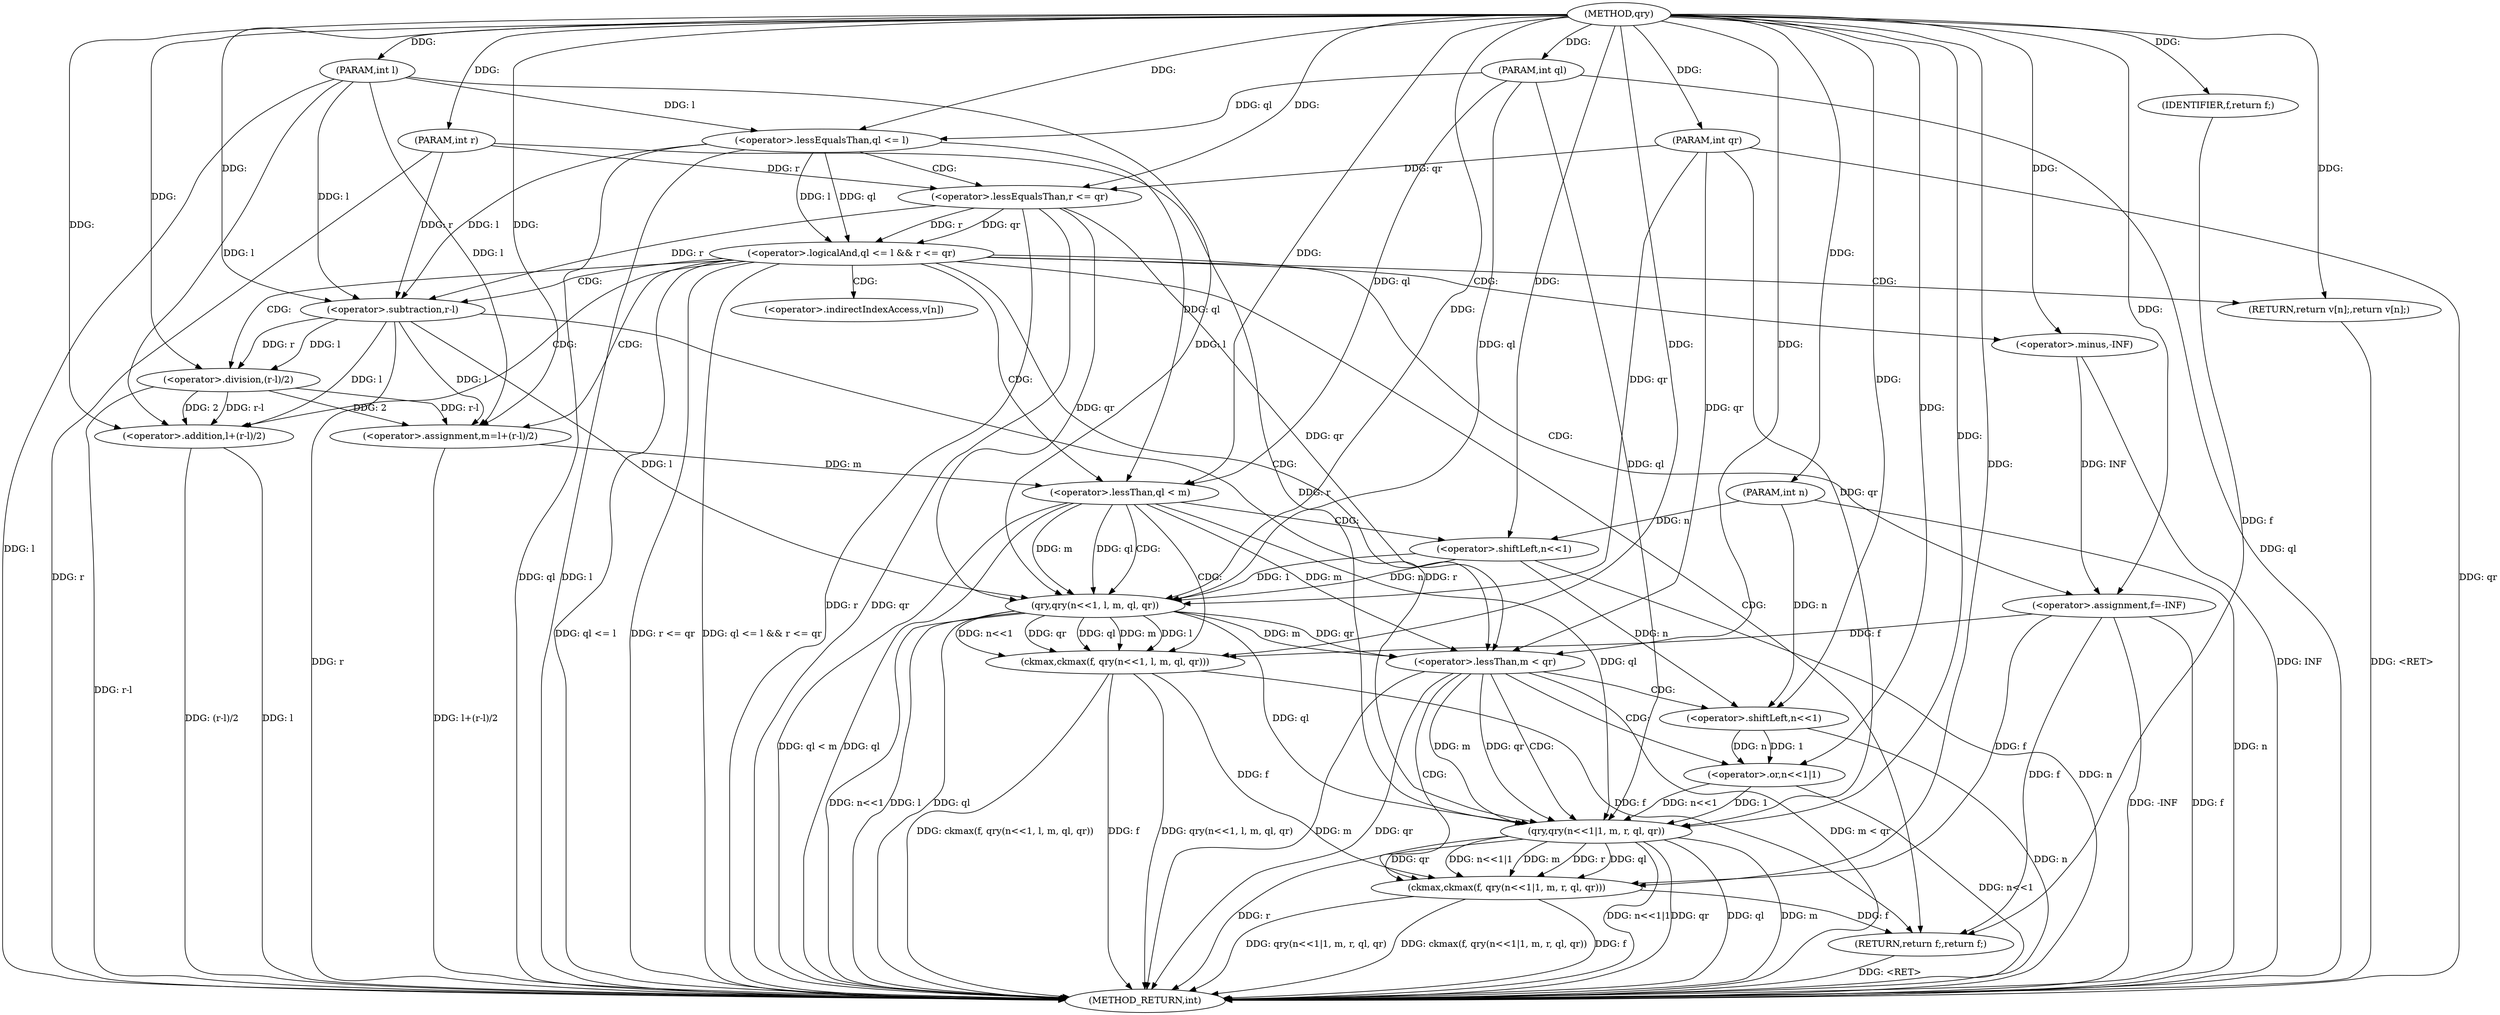 digraph "qry" {  
"1000311" [label = "(METHOD,qry)" ]
"1000377" [label = "(METHOD_RETURN,int)" ]
"1000312" [label = "(PARAM,int n)" ]
"1000313" [label = "(PARAM,int l)" ]
"1000314" [label = "(PARAM,int r)" ]
"1000315" [label = "(PARAM,int ql)" ]
"1000316" [label = "(PARAM,int qr)" ]
"1000331" [label = "(<operator>.assignment,m=l+(r-l)/2)" ]
"1000341" [label = "(<operator>.assignment,f=-INF)" ]
"1000375" [label = "(RETURN,return f;,return f;)" ]
"1000319" [label = "(<operator>.logicalAnd,ql <= l && r <= qr)" ]
"1000326" [label = "(RETURN,return v[n];,return v[n];)" ]
"1000346" [label = "(<operator>.lessThan,ql < m)" ]
"1000349" [label = "(ckmax,ckmax(f, qry(n<<1, l, m, ql, qr)))" ]
"1000360" [label = "(<operator>.lessThan,m < qr)" ]
"1000363" [label = "(ckmax,ckmax(f, qry(n<<1|1, m, r, ql, qr)))" ]
"1000376" [label = "(IDENTIFIER,f,return f;)" ]
"1000333" [label = "(<operator>.addition,l+(r-l)/2)" ]
"1000343" [label = "(<operator>.minus,-INF)" ]
"1000320" [label = "(<operator>.lessEqualsThan,ql <= l)" ]
"1000323" [label = "(<operator>.lessEqualsThan,r <= qr)" ]
"1000335" [label = "(<operator>.division,(r-l)/2)" ]
"1000351" [label = "(qry,qry(n<<1, l, m, ql, qr))" ]
"1000365" [label = "(qry,qry(n<<1|1, m, r, ql, qr))" ]
"1000336" [label = "(<operator>.subtraction,r-l)" ]
"1000352" [label = "(<operator>.shiftLeft,n<<1)" ]
"1000366" [label = "(<operator>.or,n<<1|1)" ]
"1000367" [label = "(<operator>.shiftLeft,n<<1)" ]
"1000327" [label = "(<operator>.indirectIndexAccess,v[n])" ]
  "1000375" -> "1000377"  [ label = "DDG: <RET>"] 
  "1000326" -> "1000377"  [ label = "DDG: <RET>"] 
  "1000312" -> "1000377"  [ label = "DDG: n"] 
  "1000313" -> "1000377"  [ label = "DDG: l"] 
  "1000314" -> "1000377"  [ label = "DDG: r"] 
  "1000315" -> "1000377"  [ label = "DDG: ql"] 
  "1000316" -> "1000377"  [ label = "DDG: qr"] 
  "1000320" -> "1000377"  [ label = "DDG: ql"] 
  "1000320" -> "1000377"  [ label = "DDG: l"] 
  "1000319" -> "1000377"  [ label = "DDG: ql <= l"] 
  "1000323" -> "1000377"  [ label = "DDG: r"] 
  "1000323" -> "1000377"  [ label = "DDG: qr"] 
  "1000319" -> "1000377"  [ label = "DDG: r <= qr"] 
  "1000319" -> "1000377"  [ label = "DDG: ql <= l && r <= qr"] 
  "1000333" -> "1000377"  [ label = "DDG: l"] 
  "1000336" -> "1000377"  [ label = "DDG: r"] 
  "1000335" -> "1000377"  [ label = "DDG: r-l"] 
  "1000333" -> "1000377"  [ label = "DDG: (r-l)/2"] 
  "1000331" -> "1000377"  [ label = "DDG: l+(r-l)/2"] 
  "1000341" -> "1000377"  [ label = "DDG: f"] 
  "1000341" -> "1000377"  [ label = "DDG: -INF"] 
  "1000346" -> "1000377"  [ label = "DDG: ql"] 
  "1000346" -> "1000377"  [ label = "DDG: ql < m"] 
  "1000349" -> "1000377"  [ label = "DDG: f"] 
  "1000352" -> "1000377"  [ label = "DDG: n"] 
  "1000351" -> "1000377"  [ label = "DDG: n<<1"] 
  "1000351" -> "1000377"  [ label = "DDG: l"] 
  "1000351" -> "1000377"  [ label = "DDG: ql"] 
  "1000349" -> "1000377"  [ label = "DDG: qry(n<<1, l, m, ql, qr)"] 
  "1000349" -> "1000377"  [ label = "DDG: ckmax(f, qry(n<<1, l, m, ql, qr))"] 
  "1000360" -> "1000377"  [ label = "DDG: m"] 
  "1000360" -> "1000377"  [ label = "DDG: qr"] 
  "1000360" -> "1000377"  [ label = "DDG: m < qr"] 
  "1000363" -> "1000377"  [ label = "DDG: f"] 
  "1000367" -> "1000377"  [ label = "DDG: n"] 
  "1000366" -> "1000377"  [ label = "DDG: n<<1"] 
  "1000365" -> "1000377"  [ label = "DDG: n<<1|1"] 
  "1000365" -> "1000377"  [ label = "DDG: m"] 
  "1000365" -> "1000377"  [ label = "DDG: r"] 
  "1000365" -> "1000377"  [ label = "DDG: ql"] 
  "1000365" -> "1000377"  [ label = "DDG: qr"] 
  "1000363" -> "1000377"  [ label = "DDG: qry(n<<1|1, m, r, ql, qr)"] 
  "1000363" -> "1000377"  [ label = "DDG: ckmax(f, qry(n<<1|1, m, r, ql, qr))"] 
  "1000343" -> "1000377"  [ label = "DDG: INF"] 
  "1000311" -> "1000312"  [ label = "DDG: "] 
  "1000311" -> "1000313"  [ label = "DDG: "] 
  "1000311" -> "1000314"  [ label = "DDG: "] 
  "1000311" -> "1000315"  [ label = "DDG: "] 
  "1000311" -> "1000316"  [ label = "DDG: "] 
  "1000335" -> "1000331"  [ label = "DDG: r-l"] 
  "1000335" -> "1000331"  [ label = "DDG: 2"] 
  "1000336" -> "1000331"  [ label = "DDG: l"] 
  "1000313" -> "1000331"  [ label = "DDG: l"] 
  "1000311" -> "1000331"  [ label = "DDG: "] 
  "1000343" -> "1000341"  [ label = "DDG: INF"] 
  "1000376" -> "1000375"  [ label = "DDG: f"] 
  "1000341" -> "1000375"  [ label = "DDG: f"] 
  "1000349" -> "1000375"  [ label = "DDG: f"] 
  "1000363" -> "1000375"  [ label = "DDG: f"] 
  "1000311" -> "1000326"  [ label = "DDG: "] 
  "1000311" -> "1000341"  [ label = "DDG: "] 
  "1000311" -> "1000376"  [ label = "DDG: "] 
  "1000320" -> "1000319"  [ label = "DDG: ql"] 
  "1000320" -> "1000319"  [ label = "DDG: l"] 
  "1000323" -> "1000319"  [ label = "DDG: r"] 
  "1000323" -> "1000319"  [ label = "DDG: qr"] 
  "1000336" -> "1000333"  [ label = "DDG: l"] 
  "1000313" -> "1000333"  [ label = "DDG: l"] 
  "1000311" -> "1000333"  [ label = "DDG: "] 
  "1000335" -> "1000333"  [ label = "DDG: r-l"] 
  "1000335" -> "1000333"  [ label = "DDG: 2"] 
  "1000311" -> "1000343"  [ label = "DDG: "] 
  "1000320" -> "1000346"  [ label = "DDG: ql"] 
  "1000315" -> "1000346"  [ label = "DDG: ql"] 
  "1000311" -> "1000346"  [ label = "DDG: "] 
  "1000331" -> "1000346"  [ label = "DDG: m"] 
  "1000341" -> "1000349"  [ label = "DDG: f"] 
  "1000311" -> "1000349"  [ label = "DDG: "] 
  "1000351" -> "1000349"  [ label = "DDG: m"] 
  "1000351" -> "1000349"  [ label = "DDG: l"] 
  "1000351" -> "1000349"  [ label = "DDG: n<<1"] 
  "1000351" -> "1000349"  [ label = "DDG: qr"] 
  "1000351" -> "1000349"  [ label = "DDG: ql"] 
  "1000346" -> "1000360"  [ label = "DDG: m"] 
  "1000351" -> "1000360"  [ label = "DDG: m"] 
  "1000311" -> "1000360"  [ label = "DDG: "] 
  "1000323" -> "1000360"  [ label = "DDG: qr"] 
  "1000351" -> "1000360"  [ label = "DDG: qr"] 
  "1000316" -> "1000360"  [ label = "DDG: qr"] 
  "1000341" -> "1000363"  [ label = "DDG: f"] 
  "1000349" -> "1000363"  [ label = "DDG: f"] 
  "1000311" -> "1000363"  [ label = "DDG: "] 
  "1000365" -> "1000363"  [ label = "DDG: m"] 
  "1000365" -> "1000363"  [ label = "DDG: r"] 
  "1000365" -> "1000363"  [ label = "DDG: ql"] 
  "1000365" -> "1000363"  [ label = "DDG: qr"] 
  "1000365" -> "1000363"  [ label = "DDG: n<<1|1"] 
  "1000315" -> "1000320"  [ label = "DDG: ql"] 
  "1000311" -> "1000320"  [ label = "DDG: "] 
  "1000313" -> "1000320"  [ label = "DDG: l"] 
  "1000314" -> "1000323"  [ label = "DDG: r"] 
  "1000311" -> "1000323"  [ label = "DDG: "] 
  "1000316" -> "1000323"  [ label = "DDG: qr"] 
  "1000336" -> "1000335"  [ label = "DDG: r"] 
  "1000336" -> "1000335"  [ label = "DDG: l"] 
  "1000311" -> "1000335"  [ label = "DDG: "] 
  "1000352" -> "1000351"  [ label = "DDG: 1"] 
  "1000352" -> "1000351"  [ label = "DDG: n"] 
  "1000346" -> "1000351"  [ label = "DDG: m"] 
  "1000311" -> "1000351"  [ label = "DDG: "] 
  "1000313" -> "1000351"  [ label = "DDG: l"] 
  "1000336" -> "1000351"  [ label = "DDG: l"] 
  "1000323" -> "1000351"  [ label = "DDG: qr"] 
  "1000316" -> "1000351"  [ label = "DDG: qr"] 
  "1000346" -> "1000351"  [ label = "DDG: ql"] 
  "1000315" -> "1000351"  [ label = "DDG: ql"] 
  "1000366" -> "1000365"  [ label = "DDG: 1"] 
  "1000366" -> "1000365"  [ label = "DDG: n<<1"] 
  "1000360" -> "1000365"  [ label = "DDG: m"] 
  "1000311" -> "1000365"  [ label = "DDG: "] 
  "1000336" -> "1000365"  [ label = "DDG: r"] 
  "1000314" -> "1000365"  [ label = "DDG: r"] 
  "1000346" -> "1000365"  [ label = "DDG: ql"] 
  "1000351" -> "1000365"  [ label = "DDG: ql"] 
  "1000315" -> "1000365"  [ label = "DDG: ql"] 
  "1000360" -> "1000365"  [ label = "DDG: qr"] 
  "1000316" -> "1000365"  [ label = "DDG: qr"] 
  "1000323" -> "1000336"  [ label = "DDG: r"] 
  "1000314" -> "1000336"  [ label = "DDG: r"] 
  "1000311" -> "1000336"  [ label = "DDG: "] 
  "1000320" -> "1000336"  [ label = "DDG: l"] 
  "1000313" -> "1000336"  [ label = "DDG: l"] 
  "1000312" -> "1000352"  [ label = "DDG: n"] 
  "1000311" -> "1000352"  [ label = "DDG: "] 
  "1000367" -> "1000366"  [ label = "DDG: 1"] 
  "1000367" -> "1000366"  [ label = "DDG: n"] 
  "1000311" -> "1000366"  [ label = "DDG: "] 
  "1000352" -> "1000367"  [ label = "DDG: n"] 
  "1000312" -> "1000367"  [ label = "DDG: n"] 
  "1000311" -> "1000367"  [ label = "DDG: "] 
  "1000319" -> "1000341"  [ label = "CDG: "] 
  "1000319" -> "1000333"  [ label = "CDG: "] 
  "1000319" -> "1000360"  [ label = "CDG: "] 
  "1000319" -> "1000326"  [ label = "CDG: "] 
  "1000319" -> "1000375"  [ label = "CDG: "] 
  "1000319" -> "1000335"  [ label = "CDG: "] 
  "1000319" -> "1000346"  [ label = "CDG: "] 
  "1000319" -> "1000336"  [ label = "CDG: "] 
  "1000319" -> "1000331"  [ label = "CDG: "] 
  "1000319" -> "1000327"  [ label = "CDG: "] 
  "1000319" -> "1000343"  [ label = "CDG: "] 
  "1000346" -> "1000349"  [ label = "CDG: "] 
  "1000346" -> "1000351"  [ label = "CDG: "] 
  "1000346" -> "1000352"  [ label = "CDG: "] 
  "1000360" -> "1000367"  [ label = "CDG: "] 
  "1000360" -> "1000365"  [ label = "CDG: "] 
  "1000360" -> "1000366"  [ label = "CDG: "] 
  "1000360" -> "1000363"  [ label = "CDG: "] 
  "1000320" -> "1000323"  [ label = "CDG: "] 
}
